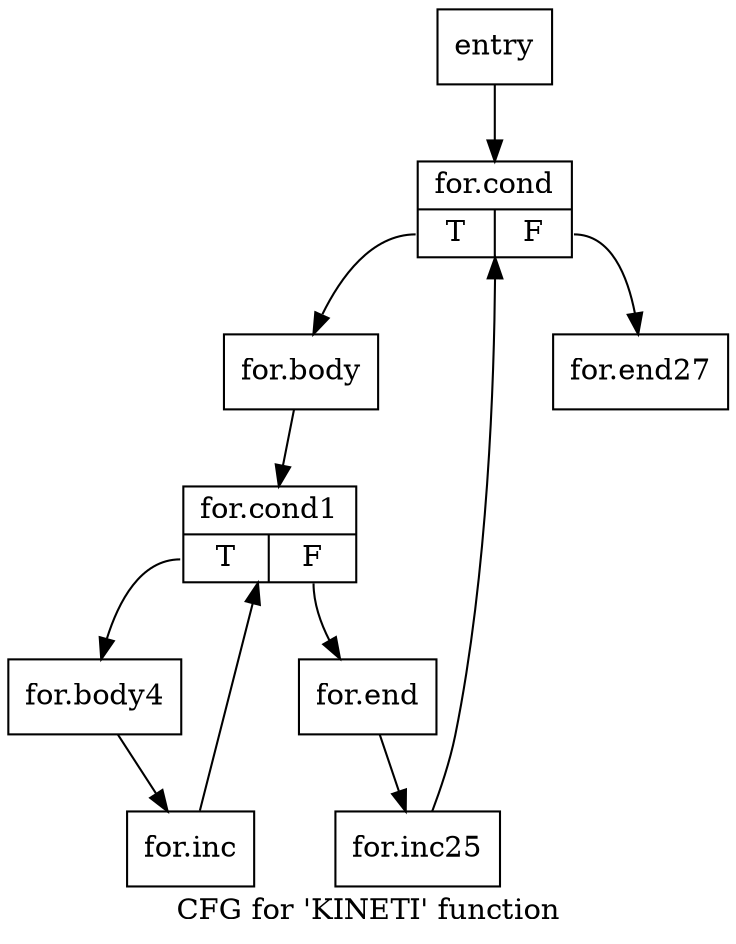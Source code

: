 digraph "CFG for 'KINETI' function" {
	label="CFG for 'KINETI' function";

	Node0x5f219f0 [shape=record,label="{entry}"];
	Node0x5f219f0 -> Node0x5f21a60;
	Node0x5f21a60 [shape=record,label="{for.cond|{<s0>T|<s1>F}}"];
	Node0x5f21a60:s0 -> Node0x5f21c70;
	Node0x5f21a60:s1 -> Node0x5f21cf0;
	Node0x5f21c70 [shape=record,label="{for.body}"];
	Node0x5f21c70 -> Node0x5f21f50;
	Node0x5f21f50 [shape=record,label="{for.cond1|{<s0>T|<s1>F}}"];
	Node0x5f21f50:s0 -> Node0x5f226d0;
	Node0x5f21f50:s1 -> Node0x5f227b0;
	Node0x5f226d0 [shape=record,label="{for.body4}"];
	Node0x5f226d0 -> Node0x5f22170;
	Node0x5f22170 [shape=record,label="{for.inc}"];
	Node0x5f22170 -> Node0x5f21f50;
	Node0x5f227b0 [shape=record,label="{for.end}"];
	Node0x5f227b0 -> Node0x5f21ad0;
	Node0x5f21ad0 [shape=record,label="{for.inc25}"];
	Node0x5f21ad0 -> Node0x5f21a60;
	Node0x5f21cf0 [shape=record,label="{for.end27}"];
}
